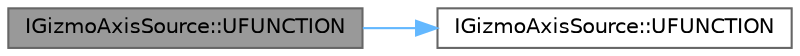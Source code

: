 digraph "IGizmoAxisSource::UFUNCTION"
{
 // INTERACTIVE_SVG=YES
 // LATEX_PDF_SIZE
  bgcolor="transparent";
  edge [fontname=Helvetica,fontsize=10,labelfontname=Helvetica,labelfontsize=10];
  node [fontname=Helvetica,fontsize=10,shape=box,height=0.2,width=0.4];
  rankdir="LR";
  Node1 [id="Node000001",label="IGizmoAxisSource::UFUNCTION",height=0.2,width=0.4,color="gray40", fillcolor="grey60", style="filled", fontcolor="black",tooltip=" "];
  Node1 -> Node2 [id="edge1_Node000001_Node000002",color="steelblue1",style="solid",tooltip=" "];
  Node2 [id="Node000002",label="IGizmoAxisSource::UFUNCTION",height=0.2,width=0.4,color="grey40", fillcolor="white", style="filled",URL="$d6/db8/classIGizmoAxisSource.html#a18eec2c4e4f17f198c90855a0ee69ed1",tooltip=" "];
}
